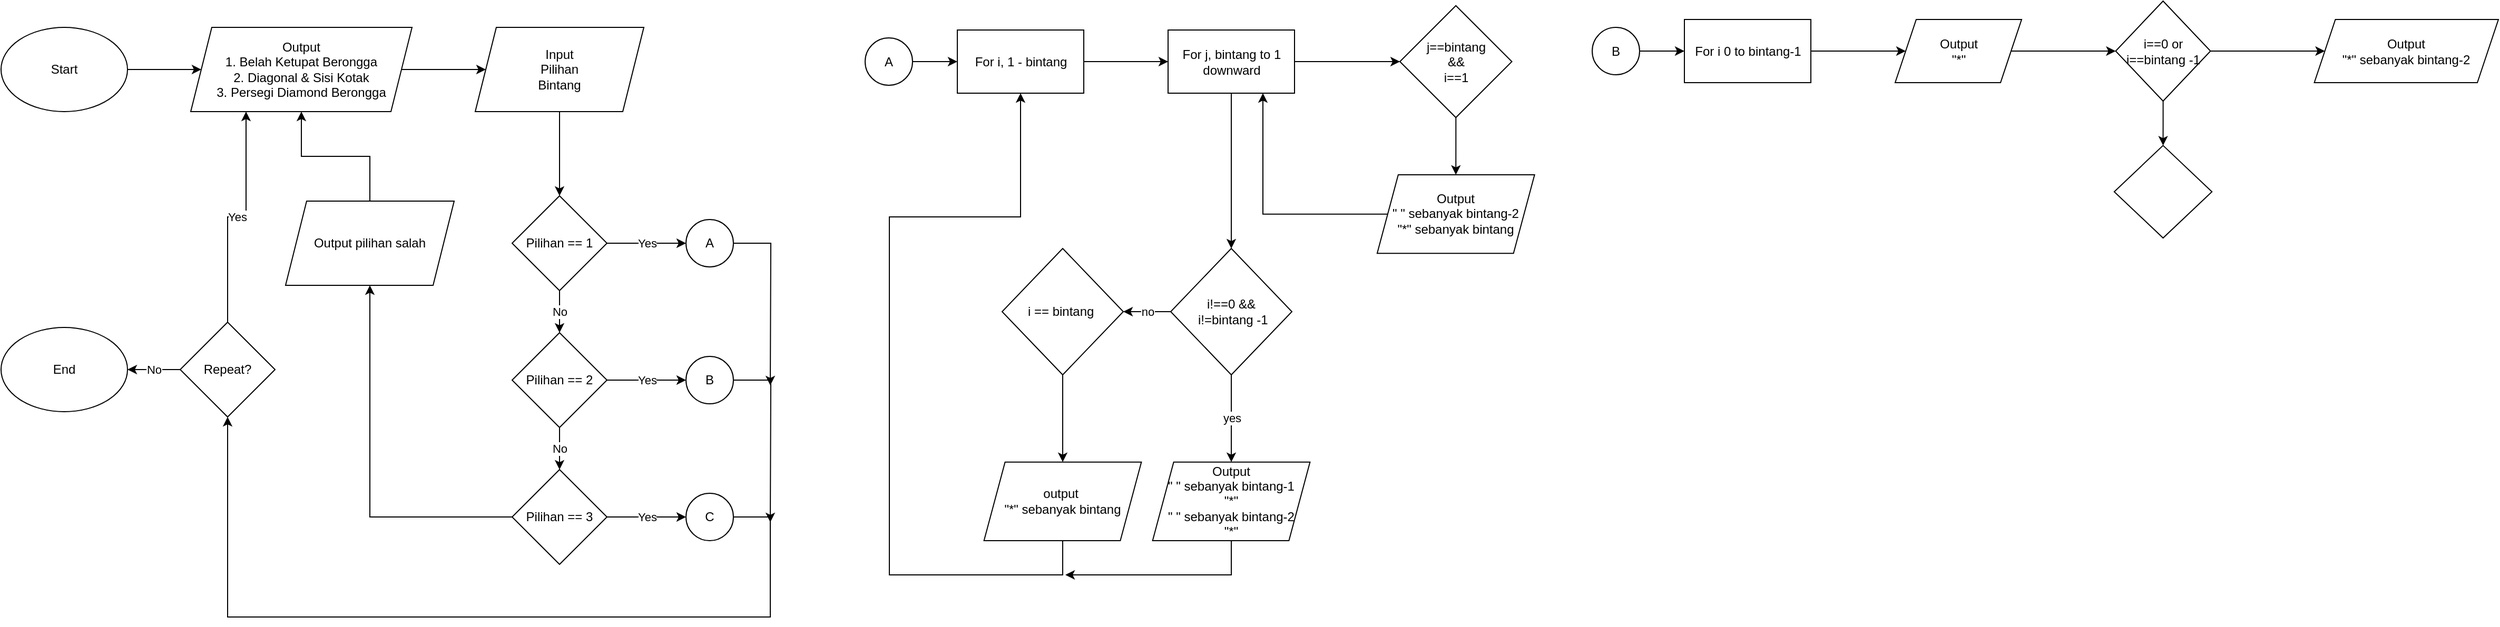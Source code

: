 <mxfile version="20.6.0" type="github">
  <diagram id="4S-9uo9bmIkG7f88ywFW" name="Page-1">
    <mxGraphModel dx="2595" dy="1400" grid="1" gridSize="10" guides="1" tooltips="1" connect="1" arrows="1" fold="1" page="1" pageScale="1" pageWidth="850" pageHeight="1100" math="0" shadow="0">
      <root>
        <mxCell id="0" />
        <mxCell id="1" parent="0" />
        <mxCell id="MSXEvXp3fEAqalI_EgG9-3" style="edgeStyle=orthogonalEdgeStyle;rounded=0;orthogonalLoop=1;jettySize=auto;html=1;" parent="1" source="MSXEvXp3fEAqalI_EgG9-1" target="MSXEvXp3fEAqalI_EgG9-2" edge="1">
          <mxGeometry relative="1" as="geometry" />
        </mxCell>
        <mxCell id="MSXEvXp3fEAqalI_EgG9-1" value="Start" style="ellipse;whiteSpace=wrap;html=1;" parent="1" vertex="1">
          <mxGeometry x="30" y="30" width="120" height="80" as="geometry" />
        </mxCell>
        <mxCell id="MSXEvXp3fEAqalI_EgG9-5" style="edgeStyle=orthogonalEdgeStyle;rounded=0;orthogonalLoop=1;jettySize=auto;html=1;entryX=0;entryY=0.5;entryDx=0;entryDy=0;" parent="1" source="MSXEvXp3fEAqalI_EgG9-2" target="MSXEvXp3fEAqalI_EgG9-4" edge="1">
          <mxGeometry relative="1" as="geometry" />
        </mxCell>
        <mxCell id="MSXEvXp3fEAqalI_EgG9-2" value="Output&lt;br&gt;&lt;span style=&quot;text-align: start; background-color: initial;&quot;&gt;1. Belah Ketupat Berongga&lt;br&gt;&lt;/span&gt;&lt;span style=&quot;text-align: start; background-color: initial;&quot;&gt;2. Diagonal &amp;amp; Sisi Kotak&lt;br&gt;&lt;/span&gt;&lt;span style=&quot;text-align: start; background-color: initial;&quot;&gt;3. Persegi Diamond Berongga&lt;br&gt;&lt;/span&gt;" style="shape=parallelogram;perimeter=parallelogramPerimeter;whiteSpace=wrap;html=1;fixedSize=1;" parent="1" vertex="1">
          <mxGeometry x="210" y="30" width="210" height="80" as="geometry" />
        </mxCell>
        <mxCell id="MSXEvXp3fEAqalI_EgG9-7" value="" style="edgeStyle=orthogonalEdgeStyle;rounded=0;orthogonalLoop=1;jettySize=auto;html=1;" parent="1" source="MSXEvXp3fEAqalI_EgG9-4" target="MSXEvXp3fEAqalI_EgG9-6" edge="1">
          <mxGeometry relative="1" as="geometry" />
        </mxCell>
        <mxCell id="MSXEvXp3fEAqalI_EgG9-4" value="Input &lt;br&gt;Pilihan&lt;br&gt;Bintang" style="shape=parallelogram;perimeter=parallelogramPerimeter;whiteSpace=wrap;html=1;fixedSize=1;" parent="1" vertex="1">
          <mxGeometry x="480" y="30" width="160" height="80" as="geometry" />
        </mxCell>
        <mxCell id="MSXEvXp3fEAqalI_EgG9-10" value="No" style="edgeStyle=orthogonalEdgeStyle;rounded=0;orthogonalLoop=1;jettySize=auto;html=1;entryX=0.5;entryY=0;entryDx=0;entryDy=0;" parent="1" source="MSXEvXp3fEAqalI_EgG9-6" target="MSXEvXp3fEAqalI_EgG9-8" edge="1">
          <mxGeometry relative="1" as="geometry" />
        </mxCell>
        <mxCell id="MSXEvXp3fEAqalI_EgG9-20" value="Yes" style="edgeStyle=orthogonalEdgeStyle;rounded=0;orthogonalLoop=1;jettySize=auto;html=1;entryX=0;entryY=0.5;entryDx=0;entryDy=0;" parent="1" source="MSXEvXp3fEAqalI_EgG9-6" target="MSXEvXp3fEAqalI_EgG9-15" edge="1">
          <mxGeometry relative="1" as="geometry" />
        </mxCell>
        <mxCell id="MSXEvXp3fEAqalI_EgG9-6" value="Pilihan == 1" style="rhombus;whiteSpace=wrap;html=1;" parent="1" vertex="1">
          <mxGeometry x="515" y="190" width="90" height="90" as="geometry" />
        </mxCell>
        <mxCell id="MSXEvXp3fEAqalI_EgG9-11" value="No" style="edgeStyle=orthogonalEdgeStyle;rounded=0;orthogonalLoop=1;jettySize=auto;html=1;entryX=0.5;entryY=0;entryDx=0;entryDy=0;" parent="1" source="MSXEvXp3fEAqalI_EgG9-8" target="MSXEvXp3fEAqalI_EgG9-9" edge="1">
          <mxGeometry relative="1" as="geometry" />
        </mxCell>
        <mxCell id="MSXEvXp3fEAqalI_EgG9-21" value="Yes" style="edgeStyle=orthogonalEdgeStyle;rounded=0;orthogonalLoop=1;jettySize=auto;html=1;entryX=0;entryY=0.5;entryDx=0;entryDy=0;" parent="1" source="MSXEvXp3fEAqalI_EgG9-8" target="MSXEvXp3fEAqalI_EgG9-18" edge="1">
          <mxGeometry relative="1" as="geometry" />
        </mxCell>
        <mxCell id="MSXEvXp3fEAqalI_EgG9-8" value="Pilihan == 2" style="rhombus;whiteSpace=wrap;html=1;" parent="1" vertex="1">
          <mxGeometry x="515" y="320" width="90" height="90" as="geometry" />
        </mxCell>
        <mxCell id="MSXEvXp3fEAqalI_EgG9-12" style="edgeStyle=orthogonalEdgeStyle;rounded=0;orthogonalLoop=1;jettySize=auto;html=1;entryX=0.5;entryY=1;entryDx=0;entryDy=0;" parent="1" source="MSXEvXp3fEAqalI_EgG9-9" target="MSXEvXp3fEAqalI_EgG9-13" edge="1">
          <mxGeometry relative="1" as="geometry">
            <mxPoint x="300" y="280" as="targetPoint" />
          </mxGeometry>
        </mxCell>
        <mxCell id="MSXEvXp3fEAqalI_EgG9-22" value="Yes" style="edgeStyle=orthogonalEdgeStyle;rounded=0;orthogonalLoop=1;jettySize=auto;html=1;entryX=0;entryY=0.5;entryDx=0;entryDy=0;" parent="1" source="MSXEvXp3fEAqalI_EgG9-9" target="MSXEvXp3fEAqalI_EgG9-19" edge="1">
          <mxGeometry relative="1" as="geometry" />
        </mxCell>
        <mxCell id="MSXEvXp3fEAqalI_EgG9-9" value="Pilihan == 3" style="rhombus;whiteSpace=wrap;html=1;" parent="1" vertex="1">
          <mxGeometry x="515" y="450" width="90" height="90" as="geometry" />
        </mxCell>
        <mxCell id="MSXEvXp3fEAqalI_EgG9-14" style="edgeStyle=orthogonalEdgeStyle;rounded=0;orthogonalLoop=1;jettySize=auto;html=1;entryX=0.5;entryY=1;entryDx=0;entryDy=0;" parent="1" source="MSXEvXp3fEAqalI_EgG9-13" target="MSXEvXp3fEAqalI_EgG9-2" edge="1">
          <mxGeometry relative="1" as="geometry" />
        </mxCell>
        <mxCell id="MSXEvXp3fEAqalI_EgG9-13" value="Output pilihan salah" style="shape=parallelogram;perimeter=parallelogramPerimeter;whiteSpace=wrap;html=1;fixedSize=1;" parent="1" vertex="1">
          <mxGeometry x="300" y="195" width="160" height="80" as="geometry" />
        </mxCell>
        <mxCell id="MSXEvXp3fEAqalI_EgG9-25" style="edgeStyle=orthogonalEdgeStyle;rounded=0;orthogonalLoop=1;jettySize=auto;html=1;" parent="1" source="MSXEvXp3fEAqalI_EgG9-15" edge="1">
          <mxGeometry relative="1" as="geometry">
            <mxPoint x="760" y="370" as="targetPoint" />
          </mxGeometry>
        </mxCell>
        <mxCell id="MSXEvXp3fEAqalI_EgG9-15" value="A" style="ellipse;whiteSpace=wrap;html=1;aspect=fixed;" parent="1" vertex="1">
          <mxGeometry x="680" y="212.5" width="45" height="45" as="geometry" />
        </mxCell>
        <mxCell id="MSXEvXp3fEAqalI_EgG9-24" style="edgeStyle=orthogonalEdgeStyle;rounded=0;orthogonalLoop=1;jettySize=auto;html=1;" parent="1" source="MSXEvXp3fEAqalI_EgG9-18" edge="1">
          <mxGeometry relative="1" as="geometry">
            <mxPoint x="760" y="500" as="targetPoint" />
          </mxGeometry>
        </mxCell>
        <mxCell id="MSXEvXp3fEAqalI_EgG9-18" value="B" style="ellipse;whiteSpace=wrap;html=1;aspect=fixed;" parent="1" vertex="1">
          <mxGeometry x="680" y="342.5" width="45" height="45" as="geometry" />
        </mxCell>
        <mxCell id="MSXEvXp3fEAqalI_EgG9-23" style="edgeStyle=orthogonalEdgeStyle;rounded=0;orthogonalLoop=1;jettySize=auto;html=1;entryX=0.5;entryY=1;entryDx=0;entryDy=0;" parent="1" source="MSXEvXp3fEAqalI_EgG9-19" target="MSXEvXp3fEAqalI_EgG9-27" edge="1">
          <mxGeometry relative="1" as="geometry">
            <mxPoint x="300" y="510" as="targetPoint" />
            <Array as="points">
              <mxPoint x="760" y="495" />
              <mxPoint x="760" y="590" />
              <mxPoint x="245" y="590" />
            </Array>
          </mxGeometry>
        </mxCell>
        <mxCell id="MSXEvXp3fEAqalI_EgG9-19" value="C" style="ellipse;whiteSpace=wrap;html=1;aspect=fixed;" parent="1" vertex="1">
          <mxGeometry x="680" y="472.5" width="45" height="45" as="geometry" />
        </mxCell>
        <mxCell id="MSXEvXp3fEAqalI_EgG9-33" value="" style="edgeStyle=orthogonalEdgeStyle;rounded=0;orthogonalLoop=1;jettySize=auto;html=1;" parent="1" source="MSXEvXp3fEAqalI_EgG9-26" target="MSXEvXp3fEAqalI_EgG9-32" edge="1">
          <mxGeometry relative="1" as="geometry" />
        </mxCell>
        <mxCell id="MSXEvXp3fEAqalI_EgG9-26" value="A" style="ellipse;whiteSpace=wrap;html=1;aspect=fixed;" parent="1" vertex="1">
          <mxGeometry x="850" y="40" width="45" height="45" as="geometry" />
        </mxCell>
        <mxCell id="MSXEvXp3fEAqalI_EgG9-28" value="Yes" style="edgeStyle=orthogonalEdgeStyle;rounded=0;orthogonalLoop=1;jettySize=auto;html=1;entryX=0.25;entryY=1;entryDx=0;entryDy=0;" parent="1" source="MSXEvXp3fEAqalI_EgG9-27" target="MSXEvXp3fEAqalI_EgG9-2" edge="1">
          <mxGeometry relative="1" as="geometry" />
        </mxCell>
        <mxCell id="MSXEvXp3fEAqalI_EgG9-30" value="No" style="edgeStyle=orthogonalEdgeStyle;rounded=0;orthogonalLoop=1;jettySize=auto;html=1;entryX=1;entryY=0.5;entryDx=0;entryDy=0;" parent="1" source="MSXEvXp3fEAqalI_EgG9-27" target="MSXEvXp3fEAqalI_EgG9-29" edge="1">
          <mxGeometry relative="1" as="geometry" />
        </mxCell>
        <mxCell id="MSXEvXp3fEAqalI_EgG9-27" value="Repeat?" style="rhombus;whiteSpace=wrap;html=1;" parent="1" vertex="1">
          <mxGeometry x="200" y="310" width="90" height="90" as="geometry" />
        </mxCell>
        <mxCell id="MSXEvXp3fEAqalI_EgG9-29" value="End" style="ellipse;whiteSpace=wrap;html=1;" parent="1" vertex="1">
          <mxGeometry x="30" y="315" width="120" height="80" as="geometry" />
        </mxCell>
        <mxCell id="MSXEvXp3fEAqalI_EgG9-35" value="" style="edgeStyle=orthogonalEdgeStyle;rounded=0;orthogonalLoop=1;jettySize=auto;html=1;" parent="1" source="MSXEvXp3fEAqalI_EgG9-32" target="MSXEvXp3fEAqalI_EgG9-34" edge="1">
          <mxGeometry relative="1" as="geometry" />
        </mxCell>
        <mxCell id="MSXEvXp3fEAqalI_EgG9-32" value="For i, 1 - bintang" style="whiteSpace=wrap;html=1;" parent="1" vertex="1">
          <mxGeometry x="937.5" y="32.5" width="120" height="60" as="geometry" />
        </mxCell>
        <mxCell id="MSXEvXp3fEAqalI_EgG9-39" value="" style="edgeStyle=orthogonalEdgeStyle;rounded=0;orthogonalLoop=1;jettySize=auto;html=1;" parent="1" source="MSXEvXp3fEAqalI_EgG9-34" target="MSXEvXp3fEAqalI_EgG9-38" edge="1">
          <mxGeometry relative="1" as="geometry" />
        </mxCell>
        <mxCell id="MSXEvXp3fEAqalI_EgG9-44" style="edgeStyle=orthogonalEdgeStyle;rounded=0;orthogonalLoop=1;jettySize=auto;html=1;" parent="1" source="MSXEvXp3fEAqalI_EgG9-34" edge="1" target="TqSJ3CN-qVoG7IIIJjDm-2">
          <mxGeometry relative="1" as="geometry">
            <mxPoint x="1197.5" y="280" as="targetPoint" />
          </mxGeometry>
        </mxCell>
        <mxCell id="MSXEvXp3fEAqalI_EgG9-34" value="For j, bintang to 1&lt;br&gt;downward" style="whiteSpace=wrap;html=1;" parent="1" vertex="1">
          <mxGeometry x="1137.5" y="32.5" width="120" height="60" as="geometry" />
        </mxCell>
        <mxCell id="MSXEvXp3fEAqalI_EgG9-41" style="edgeStyle=orthogonalEdgeStyle;rounded=0;orthogonalLoop=1;jettySize=auto;html=1;entryX=0.5;entryY=0;entryDx=0;entryDy=0;" parent="1" source="MSXEvXp3fEAqalI_EgG9-38" target="MSXEvXp3fEAqalI_EgG9-40" edge="1">
          <mxGeometry relative="1" as="geometry" />
        </mxCell>
        <mxCell id="MSXEvXp3fEAqalI_EgG9-38" value="j==bintang &lt;br&gt;&amp;amp;&amp;amp; &lt;br&gt;i==1" style="rhombus;whiteSpace=wrap;html=1;" parent="1" vertex="1">
          <mxGeometry x="1357.5" y="9.38" width="106.25" height="106.25" as="geometry" />
        </mxCell>
        <mxCell id="MSXEvXp3fEAqalI_EgG9-42" style="edgeStyle=orthogonalEdgeStyle;rounded=0;orthogonalLoop=1;jettySize=auto;html=1;entryX=0.75;entryY=1;entryDx=0;entryDy=0;" parent="1" source="MSXEvXp3fEAqalI_EgG9-40" target="MSXEvXp3fEAqalI_EgG9-34" edge="1">
          <mxGeometry relative="1" as="geometry" />
        </mxCell>
        <mxCell id="MSXEvXp3fEAqalI_EgG9-40" value="Output&lt;br&gt;&quot; &quot; sebanyak bintang-2&lt;br&gt;&quot;*&quot; sebanyak bintang&lt;br&gt;" style="shape=parallelogram;perimeter=parallelogramPerimeter;whiteSpace=wrap;html=1;fixedSize=1;" parent="1" vertex="1">
          <mxGeometry x="1335.94" y="170" width="149.37" height="74.68" as="geometry" />
        </mxCell>
        <mxCell id="TqSJ3CN-qVoG7IIIJjDm-4" value="yes" style="edgeStyle=orthogonalEdgeStyle;rounded=0;orthogonalLoop=1;jettySize=auto;html=1;entryX=0.5;entryY=0;entryDx=0;entryDy=0;" edge="1" parent="1" source="TqSJ3CN-qVoG7IIIJjDm-2" target="TqSJ3CN-qVoG7IIIJjDm-3">
          <mxGeometry relative="1" as="geometry" />
        </mxCell>
        <mxCell id="TqSJ3CN-qVoG7IIIJjDm-6" value="no" style="edgeStyle=orthogonalEdgeStyle;rounded=0;orthogonalLoop=1;jettySize=auto;html=1;entryX=1;entryY=0.5;entryDx=0;entryDy=0;" edge="1" parent="1" source="TqSJ3CN-qVoG7IIIJjDm-2" target="TqSJ3CN-qVoG7IIIJjDm-5">
          <mxGeometry relative="1" as="geometry" />
        </mxCell>
        <mxCell id="TqSJ3CN-qVoG7IIIJjDm-2" value="i!==0 &amp;amp;&amp;amp;&lt;br&gt;&amp;nbsp;i!=bintang -1" style="rhombus;whiteSpace=wrap;html=1;" vertex="1" parent="1">
          <mxGeometry x="1140" y="240" width="115" height="120" as="geometry" />
        </mxCell>
        <mxCell id="TqSJ3CN-qVoG7IIIJjDm-11" style="edgeStyle=orthogonalEdgeStyle;rounded=0;orthogonalLoop=1;jettySize=auto;html=1;" edge="1" parent="1" source="TqSJ3CN-qVoG7IIIJjDm-3">
          <mxGeometry relative="1" as="geometry">
            <mxPoint x="1040" y="550" as="targetPoint" />
            <Array as="points">
              <mxPoint x="1198" y="550" />
            </Array>
          </mxGeometry>
        </mxCell>
        <mxCell id="TqSJ3CN-qVoG7IIIJjDm-3" value="Output&lt;br&gt;&quot; &quot; sebanyak bintang-1&lt;br&gt;&quot;*&quot;&lt;br&gt;&quot; &quot; sebanyak bintang-2&lt;br&gt;&quot;*&quot;" style="shape=parallelogram;perimeter=parallelogramPerimeter;whiteSpace=wrap;html=1;fixedSize=1;" vertex="1" parent="1">
          <mxGeometry x="1122.82" y="442.82" width="149.37" height="74.68" as="geometry" />
        </mxCell>
        <mxCell id="TqSJ3CN-qVoG7IIIJjDm-8" style="edgeStyle=orthogonalEdgeStyle;rounded=0;orthogonalLoop=1;jettySize=auto;html=1;entryX=0.5;entryY=0;entryDx=0;entryDy=0;" edge="1" parent="1" source="TqSJ3CN-qVoG7IIIJjDm-5" target="TqSJ3CN-qVoG7IIIJjDm-7">
          <mxGeometry relative="1" as="geometry" />
        </mxCell>
        <mxCell id="TqSJ3CN-qVoG7IIIJjDm-5" value="i == bintang&amp;nbsp;" style="rhombus;whiteSpace=wrap;html=1;" vertex="1" parent="1">
          <mxGeometry x="980" y="240" width="115" height="120" as="geometry" />
        </mxCell>
        <mxCell id="TqSJ3CN-qVoG7IIIJjDm-9" style="edgeStyle=orthogonalEdgeStyle;rounded=0;orthogonalLoop=1;jettySize=auto;html=1;entryX=0.5;entryY=1;entryDx=0;entryDy=0;" edge="1" parent="1" source="TqSJ3CN-qVoG7IIIJjDm-7" target="MSXEvXp3fEAqalI_EgG9-32">
          <mxGeometry relative="1" as="geometry">
            <Array as="points">
              <mxPoint x="1038" y="550" />
              <mxPoint x="873" y="550" />
              <mxPoint x="873" y="210" />
              <mxPoint x="998" y="210" />
            </Array>
          </mxGeometry>
        </mxCell>
        <mxCell id="TqSJ3CN-qVoG7IIIJjDm-7" value="output&amp;nbsp;&lt;br&gt;&quot;*&quot; sebanyak bintang" style="shape=parallelogram;perimeter=parallelogramPerimeter;whiteSpace=wrap;html=1;fixedSize=1;" vertex="1" parent="1">
          <mxGeometry x="962.81" y="442.82" width="149.37" height="74.68" as="geometry" />
        </mxCell>
        <mxCell id="TqSJ3CN-qVoG7IIIJjDm-14" value="" style="edgeStyle=orthogonalEdgeStyle;rounded=0;orthogonalLoop=1;jettySize=auto;html=1;" edge="1" parent="1" source="TqSJ3CN-qVoG7IIIJjDm-12" target="TqSJ3CN-qVoG7IIIJjDm-13">
          <mxGeometry relative="1" as="geometry" />
        </mxCell>
        <mxCell id="TqSJ3CN-qVoG7IIIJjDm-12" value="B" style="ellipse;whiteSpace=wrap;html=1;aspect=fixed;" vertex="1" parent="1">
          <mxGeometry x="1540" y="30" width="45" height="45" as="geometry" />
        </mxCell>
        <mxCell id="TqSJ3CN-qVoG7IIIJjDm-16" value="" style="edgeStyle=orthogonalEdgeStyle;rounded=0;orthogonalLoop=1;jettySize=auto;html=1;" edge="1" parent="1" source="TqSJ3CN-qVoG7IIIJjDm-13" target="TqSJ3CN-qVoG7IIIJjDm-15">
          <mxGeometry relative="1" as="geometry" />
        </mxCell>
        <mxCell id="TqSJ3CN-qVoG7IIIJjDm-13" value="For i 0 to bintang-1" style="whiteSpace=wrap;html=1;" vertex="1" parent="1">
          <mxGeometry x="1627.5" y="22.5" width="120" height="60" as="geometry" />
        </mxCell>
        <mxCell id="TqSJ3CN-qVoG7IIIJjDm-18" value="" style="edgeStyle=orthogonalEdgeStyle;rounded=0;orthogonalLoop=1;jettySize=auto;html=1;" edge="1" parent="1" source="TqSJ3CN-qVoG7IIIJjDm-15" target="TqSJ3CN-qVoG7IIIJjDm-17">
          <mxGeometry relative="1" as="geometry" />
        </mxCell>
        <mxCell id="TqSJ3CN-qVoG7IIIJjDm-15" value="Output&lt;br&gt;&quot;*&quot;" style="shape=parallelogram;perimeter=parallelogramPerimeter;whiteSpace=wrap;html=1;fixedSize=1;" vertex="1" parent="1">
          <mxGeometry x="1827.5" y="22.5" width="120" height="60" as="geometry" />
        </mxCell>
        <mxCell id="TqSJ3CN-qVoG7IIIJjDm-20" value="" style="edgeStyle=orthogonalEdgeStyle;rounded=0;orthogonalLoop=1;jettySize=auto;html=1;" edge="1" parent="1" source="TqSJ3CN-qVoG7IIIJjDm-17" target="TqSJ3CN-qVoG7IIIJjDm-19">
          <mxGeometry relative="1" as="geometry" />
        </mxCell>
        <mxCell id="TqSJ3CN-qVoG7IIIJjDm-22" value="" style="edgeStyle=orthogonalEdgeStyle;rounded=0;orthogonalLoop=1;jettySize=auto;html=1;" edge="1" parent="1" source="TqSJ3CN-qVoG7IIIJjDm-17" target="TqSJ3CN-qVoG7IIIJjDm-21">
          <mxGeometry relative="1" as="geometry" />
        </mxCell>
        <mxCell id="TqSJ3CN-qVoG7IIIJjDm-17" value="i==0 or &lt;br&gt;i==bintang -1" style="rhombus;whiteSpace=wrap;html=1;" vertex="1" parent="1">
          <mxGeometry x="2036.76" y="5" width="90" height="95" as="geometry" />
        </mxCell>
        <mxCell id="TqSJ3CN-qVoG7IIIJjDm-19" value="Output&lt;br&gt;&quot;*&quot; sebanyak bintang-2" style="shape=parallelogram;perimeter=parallelogramPerimeter;whiteSpace=wrap;html=1;fixedSize=1;" vertex="1" parent="1">
          <mxGeometry x="2225.28" y="22.5" width="174.72" height="60" as="geometry" />
        </mxCell>
        <mxCell id="TqSJ3CN-qVoG7IIIJjDm-21" value="" style="rhombus;whiteSpace=wrap;html=1;" vertex="1" parent="1">
          <mxGeometry x="2035.41" y="142.18" width="92.71" height="87.82" as="geometry" />
        </mxCell>
      </root>
    </mxGraphModel>
  </diagram>
</mxfile>
